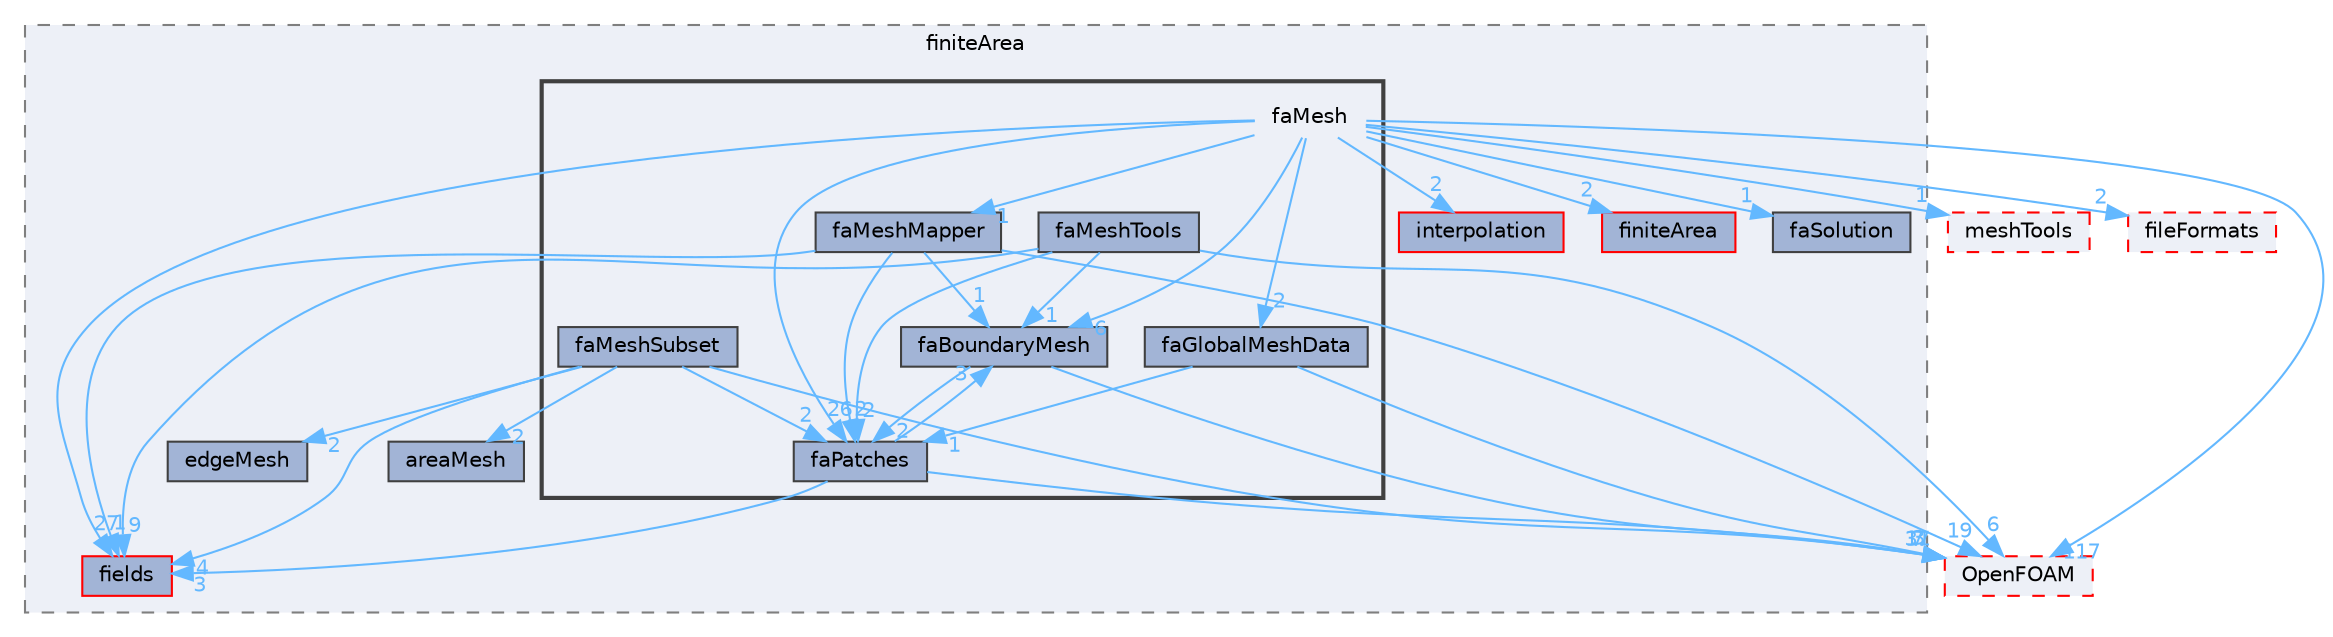 digraph "src/finiteArea/faMesh"
{
 // LATEX_PDF_SIZE
  bgcolor="transparent";
  edge [fontname=Helvetica,fontsize=10,labelfontname=Helvetica,labelfontsize=10];
  node [fontname=Helvetica,fontsize=10,shape=box,height=0.2,width=0.4];
  compound=true
  subgraph clusterdir_b69a9eadfe761c231b266ce918b218a5 {
    graph [ bgcolor="#edf0f7", pencolor="grey50", label="finiteArea", fontname=Helvetica,fontsize=10 style="filled,dashed", URL="dir_b69a9eadfe761c231b266ce918b218a5.html",tooltip=""]
  dir_82c77a639fb8894523e0866635d617d1 [label="fields", fillcolor="#a2b4d6", color="red", style="filled", URL="dir_82c77a639fb8894523e0866635d617d1.html",tooltip=""];
  dir_880b478b7287aa29b2969cd4b71f61be [label="interpolation", fillcolor="#a2b4d6", color="red", style="filled", URL="dir_880b478b7287aa29b2969cd4b71f61be.html",tooltip=""];
  dir_b48fbfbe364b5d9546b561f47f4221eb [label="finiteArea", fillcolor="#a2b4d6", color="red", style="filled", URL="dir_b48fbfbe364b5d9546b561f47f4221eb.html",tooltip=""];
  dir_c0d13370ed22102f7e18b59e3ca28bc7 [label="faSolution", fillcolor="#a2b4d6", color="grey25", style="filled", URL="dir_c0d13370ed22102f7e18b59e3ca28bc7.html",tooltip=""];
  dir_aa4bce7a1abbd72ee1f4d02ddf362a3b [label="areaMesh", fillcolor="#a2b4d6", color="grey25", style="filled", URL="dir_aa4bce7a1abbd72ee1f4d02ddf362a3b.html",tooltip=""];
  dir_6ef5889ffbfbbd682d743a67e9ce9e17 [label="edgeMesh", fillcolor="#a2b4d6", color="grey25", style="filled", URL="dir_6ef5889ffbfbbd682d743a67e9ce9e17.html",tooltip=""];
  subgraph clusterdir_f14612db68a06d13a87d37d60dc895d5 {
    graph [ bgcolor="#edf0f7", pencolor="grey25", label="", fontname=Helvetica,fontsize=10 style="filled,bold", URL="dir_f14612db68a06d13a87d37d60dc895d5.html",tooltip=""]
    dir_f14612db68a06d13a87d37d60dc895d5 [shape=plaintext, label="faMesh"];
  dir_4b1e64a1495216c5f8c8d2715aaf6db0 [label="faBoundaryMesh", fillcolor="#a2b4d6", color="grey25", style="filled", URL="dir_4b1e64a1495216c5f8c8d2715aaf6db0.html",tooltip=""];
  dir_4672a5b5a8a2969a82fd38fa9069aa35 [label="faGlobalMeshData", fillcolor="#a2b4d6", color="grey25", style="filled", URL="dir_4672a5b5a8a2969a82fd38fa9069aa35.html",tooltip=""];
  dir_a5c362835fa3e94a978f27c677bf7dce [label="faMeshMapper", fillcolor="#a2b4d6", color="grey25", style="filled", URL="dir_a5c362835fa3e94a978f27c677bf7dce.html",tooltip=""];
  dir_68ed103e63c8b6f69b5ebb43eaa5821d [label="faMeshSubset", fillcolor="#a2b4d6", color="grey25", style="filled", URL="dir_68ed103e63c8b6f69b5ebb43eaa5821d.html",tooltip=""];
  dir_04d73c1cf763a6dc2fe074350b06da42 [label="faMeshTools", fillcolor="#a2b4d6", color="grey25", style="filled", URL="dir_04d73c1cf763a6dc2fe074350b06da42.html",tooltip=""];
  dir_1028666fa0015a1ce8e74756e12c97d3 [label="faPatches", fillcolor="#a2b4d6", color="grey25", style="filled", URL="dir_1028666fa0015a1ce8e74756e12c97d3.html",tooltip=""];
  }
  }
  dir_ae30ad0bef50cf391b24c614251bb9fd [label="meshTools", fillcolor="#edf0f7", color="red", style="filled,dashed", URL="dir_ae30ad0bef50cf391b24c614251bb9fd.html",tooltip=""];
  dir_b05602f37bb521a7142c0a3e200b5f35 [label="fileFormats", fillcolor="#edf0f7", color="red", style="filled,dashed", URL="dir_b05602f37bb521a7142c0a3e200b5f35.html",tooltip=""];
  dir_c5473ff19b20e6ec4dfe5c310b3778a8 [label="OpenFOAM", fillcolor="#edf0f7", color="red", style="filled,dashed", URL="dir_c5473ff19b20e6ec4dfe5c310b3778a8.html",tooltip=""];
  dir_f14612db68a06d13a87d37d60dc895d5->dir_1028666fa0015a1ce8e74756e12c97d3 [headlabel="26", labeldistance=1.5 headhref="dir_001295_001305.html" href="dir_001295_001305.html" color="steelblue1" fontcolor="steelblue1"];
  dir_f14612db68a06d13a87d37d60dc895d5->dir_4672a5b5a8a2969a82fd38fa9069aa35 [headlabel="2", labeldistance=1.5 headhref="dir_001295_001287.html" href="dir_001295_001287.html" color="steelblue1" fontcolor="steelblue1"];
  dir_f14612db68a06d13a87d37d60dc895d5->dir_4b1e64a1495216c5f8c8d2715aaf6db0 [headlabel="6", labeldistance=1.5 headhref="dir_001295_001241.html" href="dir_001295_001241.html" color="steelblue1" fontcolor="steelblue1"];
  dir_f14612db68a06d13a87d37d60dc895d5->dir_82c77a639fb8894523e0866635d617d1 [headlabel="27", labeldistance=1.5 headhref="dir_001295_001330.html" href="dir_001295_001330.html" color="steelblue1" fontcolor="steelblue1"];
  dir_f14612db68a06d13a87d37d60dc895d5->dir_880b478b7287aa29b2969cd4b71f61be [headlabel="2", labeldistance=1.5 headhref="dir_001295_001922.html" href="dir_001295_001922.html" color="steelblue1" fontcolor="steelblue1"];
  dir_f14612db68a06d13a87d37d60dc895d5->dir_a5c362835fa3e94a978f27c677bf7dce [headlabel="1", labeldistance=1.5 headhref="dir_001295_001296.html" href="dir_001295_001296.html" color="steelblue1" fontcolor="steelblue1"];
  dir_f14612db68a06d13a87d37d60dc895d5->dir_ae30ad0bef50cf391b24c614251bb9fd [headlabel="1", labeldistance=1.5 headhref="dir_001295_002382.html" href="dir_001295_002382.html" color="steelblue1" fontcolor="steelblue1"];
  dir_f14612db68a06d13a87d37d60dc895d5->dir_b05602f37bb521a7142c0a3e200b5f35 [headlabel="2", labeldistance=1.5 headhref="dir_001295_001353.html" href="dir_001295_001353.html" color="steelblue1" fontcolor="steelblue1"];
  dir_f14612db68a06d13a87d37d60dc895d5->dir_b48fbfbe364b5d9546b561f47f4221eb [headlabel="2", labeldistance=1.5 headhref="dir_001295_001386.html" href="dir_001295_001386.html" color="steelblue1" fontcolor="steelblue1"];
  dir_f14612db68a06d13a87d37d60dc895d5->dir_c0d13370ed22102f7e18b59e3ca28bc7 [headlabel="1", labeldistance=1.5 headhref="dir_001295_001311.html" href="dir_001295_001311.html" color="steelblue1" fontcolor="steelblue1"];
  dir_f14612db68a06d13a87d37d60dc895d5->dir_c5473ff19b20e6ec4dfe5c310b3778a8 [headlabel="117", labeldistance=1.5 headhref="dir_001295_002695.html" href="dir_001295_002695.html" color="steelblue1" fontcolor="steelblue1"];
  dir_4b1e64a1495216c5f8c8d2715aaf6db0->dir_1028666fa0015a1ce8e74756e12c97d3 [headlabel="2", labeldistance=1.5 headhref="dir_001241_001305.html" href="dir_001241_001305.html" color="steelblue1" fontcolor="steelblue1"];
  dir_4b1e64a1495216c5f8c8d2715aaf6db0->dir_c5473ff19b20e6ec4dfe5c310b3778a8 [headlabel="11", labeldistance=1.5 headhref="dir_001241_002695.html" href="dir_001241_002695.html" color="steelblue1" fontcolor="steelblue1"];
  dir_4672a5b5a8a2969a82fd38fa9069aa35->dir_1028666fa0015a1ce8e74756e12c97d3 [headlabel="1", labeldistance=1.5 headhref="dir_001287_001305.html" href="dir_001287_001305.html" color="steelblue1" fontcolor="steelblue1"];
  dir_4672a5b5a8a2969a82fd38fa9069aa35->dir_c5473ff19b20e6ec4dfe5c310b3778a8 [headlabel="3", labeldistance=1.5 headhref="dir_001287_002695.html" href="dir_001287_002695.html" color="steelblue1" fontcolor="steelblue1"];
  dir_a5c362835fa3e94a978f27c677bf7dce->dir_1028666fa0015a1ce8e74756e12c97d3 [headlabel="2", labeldistance=1.5 headhref="dir_001296_001305.html" href="dir_001296_001305.html" color="steelblue1" fontcolor="steelblue1"];
  dir_a5c362835fa3e94a978f27c677bf7dce->dir_4b1e64a1495216c5f8c8d2715aaf6db0 [headlabel="1", labeldistance=1.5 headhref="dir_001296_001241.html" href="dir_001296_001241.html" color="steelblue1" fontcolor="steelblue1"];
  dir_a5c362835fa3e94a978f27c677bf7dce->dir_82c77a639fb8894523e0866635d617d1 [headlabel="1", labeldistance=1.5 headhref="dir_001296_001330.html" href="dir_001296_001330.html" color="steelblue1" fontcolor="steelblue1"];
  dir_a5c362835fa3e94a978f27c677bf7dce->dir_c5473ff19b20e6ec4dfe5c310b3778a8 [headlabel="19", labeldistance=1.5 headhref="dir_001296_002695.html" href="dir_001296_002695.html" color="steelblue1" fontcolor="steelblue1"];
  dir_68ed103e63c8b6f69b5ebb43eaa5821d->dir_1028666fa0015a1ce8e74756e12c97d3 [headlabel="2", labeldistance=1.5 headhref="dir_001297_001305.html" href="dir_001297_001305.html" color="steelblue1" fontcolor="steelblue1"];
  dir_68ed103e63c8b6f69b5ebb43eaa5821d->dir_6ef5889ffbfbbd682d743a67e9ce9e17 [headlabel="2", labeldistance=1.5 headhref="dir_001297_001111.html" href="dir_001297_001111.html" color="steelblue1" fontcolor="steelblue1"];
  dir_68ed103e63c8b6f69b5ebb43eaa5821d->dir_82c77a639fb8894523e0866635d617d1 [headlabel="4", labeldistance=1.5 headhref="dir_001297_001330.html" href="dir_001297_001330.html" color="steelblue1" fontcolor="steelblue1"];
  dir_68ed103e63c8b6f69b5ebb43eaa5821d->dir_aa4bce7a1abbd72ee1f4d02ddf362a3b [headlabel="2", labeldistance=1.5 headhref="dir_001297_000121.html" href="dir_001297_000121.html" color="steelblue1" fontcolor="steelblue1"];
  dir_68ed103e63c8b6f69b5ebb43eaa5821d->dir_c5473ff19b20e6ec4dfe5c310b3778a8 [headlabel="7", labeldistance=1.5 headhref="dir_001297_002695.html" href="dir_001297_002695.html" color="steelblue1" fontcolor="steelblue1"];
  dir_04d73c1cf763a6dc2fe074350b06da42->dir_1028666fa0015a1ce8e74756e12c97d3 [headlabel="2", labeldistance=1.5 headhref="dir_001298_001305.html" href="dir_001298_001305.html" color="steelblue1" fontcolor="steelblue1"];
  dir_04d73c1cf763a6dc2fe074350b06da42->dir_4b1e64a1495216c5f8c8d2715aaf6db0 [headlabel="1", labeldistance=1.5 headhref="dir_001298_001241.html" href="dir_001298_001241.html" color="steelblue1" fontcolor="steelblue1"];
  dir_04d73c1cf763a6dc2fe074350b06da42->dir_82c77a639fb8894523e0866635d617d1 [headlabel="9", labeldistance=1.5 headhref="dir_001298_001330.html" href="dir_001298_001330.html" color="steelblue1" fontcolor="steelblue1"];
  dir_04d73c1cf763a6dc2fe074350b06da42->dir_c5473ff19b20e6ec4dfe5c310b3778a8 [headlabel="6", labeldistance=1.5 headhref="dir_001298_002695.html" href="dir_001298_002695.html" color="steelblue1" fontcolor="steelblue1"];
  dir_1028666fa0015a1ce8e74756e12c97d3->dir_4b1e64a1495216c5f8c8d2715aaf6db0 [headlabel="3", labeldistance=1.5 headhref="dir_001305_001241.html" href="dir_001305_001241.html" color="steelblue1" fontcolor="steelblue1"];
  dir_1028666fa0015a1ce8e74756e12c97d3->dir_82c77a639fb8894523e0866635d617d1 [headlabel="3", labeldistance=1.5 headhref="dir_001305_001330.html" href="dir_001305_001330.html" color="steelblue1" fontcolor="steelblue1"];
  dir_1028666fa0015a1ce8e74756e12c97d3->dir_c5473ff19b20e6ec4dfe5c310b3778a8 [headlabel="37", labeldistance=1.5 headhref="dir_001305_002695.html" href="dir_001305_002695.html" color="steelblue1" fontcolor="steelblue1"];
}
